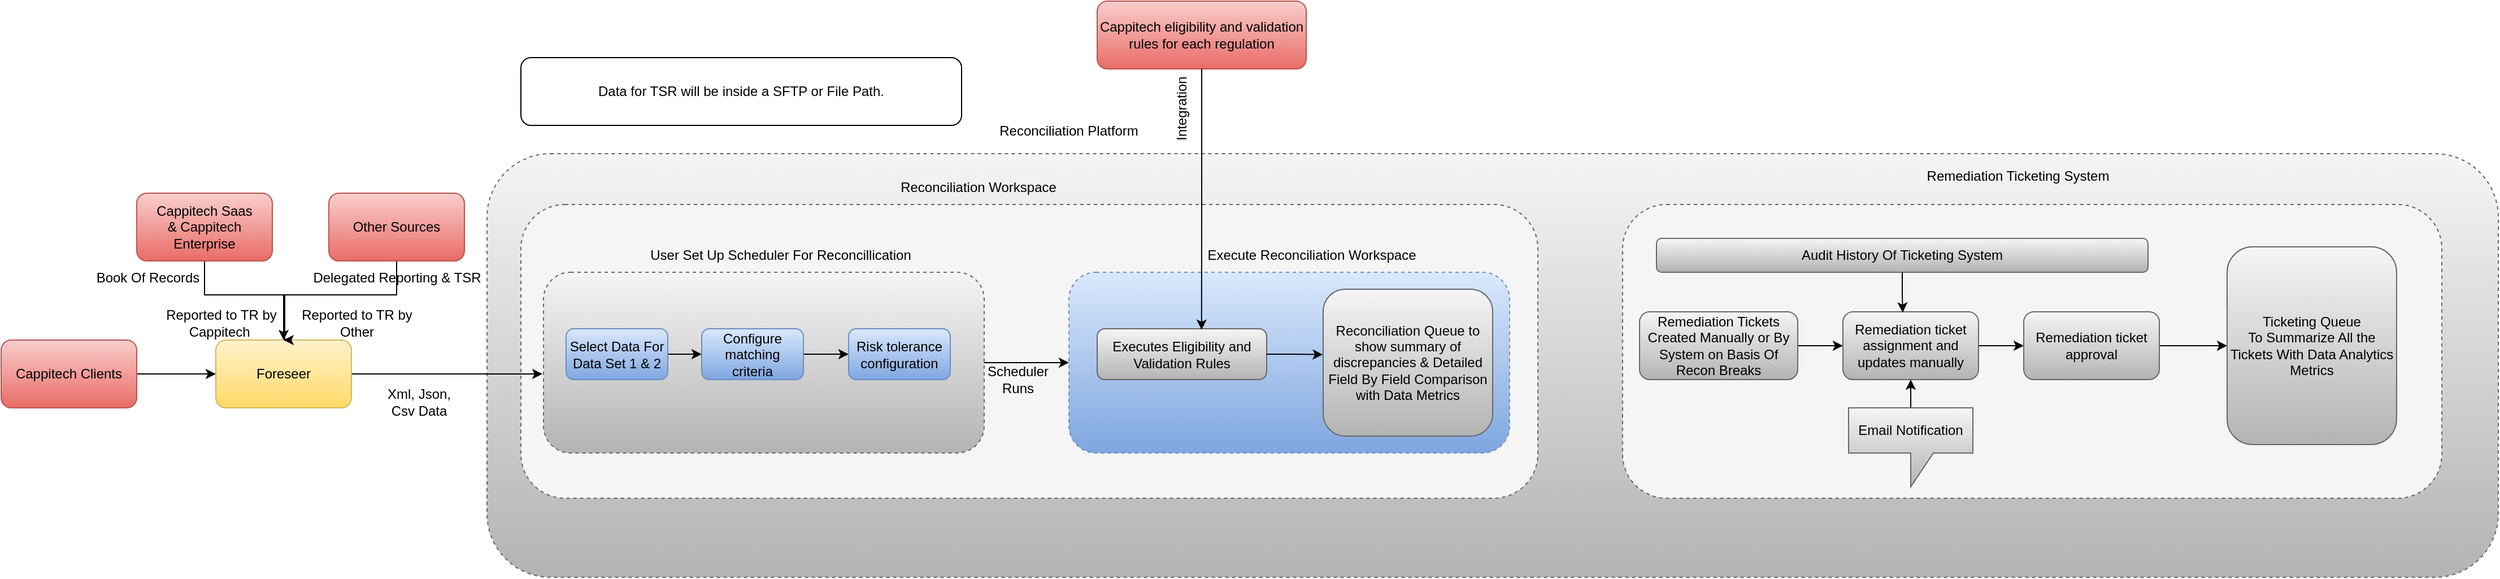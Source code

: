 <mxfile version="24.8.4">
  <diagram name="Page-1" id="kMCLJ4YlM0XCs6ahDj28">
    <mxGraphModel dx="1980" dy="1462" grid="1" gridSize="10" guides="1" tooltips="1" connect="1" arrows="1" fold="1" page="1" pageScale="1" pageWidth="850" pageHeight="1100" math="0" shadow="0">
      <root>
        <mxCell id="0" />
        <mxCell id="1" parent="0" />
        <mxCell id="MBWIw181q72L8Iw8k_BT-63" value="" style="rounded=1;whiteSpace=wrap;html=1;dashed=1;fillColor=#f5f5f5;strokeColor=#666666;gradientColor=#b3b3b3;" vertex="1" parent="1">
          <mxGeometry x="120" y="5" width="1780" height="375" as="geometry" />
        </mxCell>
        <mxCell id="MBWIw181q72L8Iw8k_BT-1" value="" style="rounded=1;whiteSpace=wrap;html=1;dashed=1;strokeWidth=1;fillColor=#f5f5f5;fontColor=#333333;strokeColor=#666666;" vertex="1" parent="1">
          <mxGeometry x="150" y="50" width="900" height="260" as="geometry" />
        </mxCell>
        <mxCell id="MBWIw181q72L8Iw8k_BT-3" value="Reconciliation Platform" style="text;html=1;align=center;verticalAlign=middle;whiteSpace=wrap;rounded=0;" vertex="1" parent="1">
          <mxGeometry x="550" y="-30" width="170" height="30" as="geometry" />
        </mxCell>
        <mxCell id="MBWIw181q72L8Iw8k_BT-16" style="edgeStyle=orthogonalEdgeStyle;rounded=0;orthogonalLoop=1;jettySize=auto;html=1;" edge="1" parent="1" source="MBWIw181q72L8Iw8k_BT-4">
          <mxGeometry relative="1" as="geometry">
            <mxPoint x="169" y="200" as="targetPoint" />
          </mxGeometry>
        </mxCell>
        <mxCell id="MBWIw181q72L8Iw8k_BT-4" value="Foreseer" style="rounded=1;whiteSpace=wrap;html=1;fillColor=#fff2cc;gradientColor=#ffd966;strokeColor=#d6b656;" vertex="1" parent="1">
          <mxGeometry x="-120" y="170" width="120" height="60" as="geometry" />
        </mxCell>
        <mxCell id="MBWIw181q72L8Iw8k_BT-7" value="Xml, Json, Csv Data" style="text;html=1;align=center;verticalAlign=middle;whiteSpace=wrap;rounded=0;" vertex="1" parent="1">
          <mxGeometry x="20" y="210" width="80" height="30" as="geometry" />
        </mxCell>
        <mxCell id="MBWIw181q72L8Iw8k_BT-9" style="edgeStyle=orthogonalEdgeStyle;rounded=0;orthogonalLoop=1;jettySize=auto;html=1;entryX=0.5;entryY=0;entryDx=0;entryDy=0;" edge="1" parent="1" source="MBWIw181q72L8Iw8k_BT-8" target="MBWIw181q72L8Iw8k_BT-4">
          <mxGeometry relative="1" as="geometry">
            <Array as="points">
              <mxPoint x="-130" y="130" />
              <mxPoint x="-60" y="130" />
            </Array>
          </mxGeometry>
        </mxCell>
        <mxCell id="MBWIw181q72L8Iw8k_BT-8" value="Cappitech Saas&lt;div&gt;&amp;amp; Cappitech Enterprise&lt;/div&gt;" style="rounded=1;whiteSpace=wrap;html=1;fillColor=#f8cecc;gradientColor=#ea6b66;strokeColor=#b85450;" vertex="1" parent="1">
          <mxGeometry x="-190" y="40" width="120" height="60" as="geometry" />
        </mxCell>
        <mxCell id="MBWIw181q72L8Iw8k_BT-11" style="edgeStyle=orthogonalEdgeStyle;rounded=0;orthogonalLoop=1;jettySize=auto;html=1;" edge="1" parent="1" source="MBWIw181q72L8Iw8k_BT-10">
          <mxGeometry relative="1" as="geometry">
            <mxPoint x="-60" y="170" as="targetPoint" />
            <Array as="points">
              <mxPoint x="40" y="130" />
              <mxPoint x="-59" y="130" />
            </Array>
          </mxGeometry>
        </mxCell>
        <mxCell id="MBWIw181q72L8Iw8k_BT-10" value="Other Sources" style="rounded=1;whiteSpace=wrap;html=1;fillColor=#f8cecc;strokeColor=#b85450;gradientColor=#ea6b66;" vertex="1" parent="1">
          <mxGeometry x="-20" y="40" width="120" height="60" as="geometry" />
        </mxCell>
        <mxCell id="MBWIw181q72L8Iw8k_BT-12" value="" style="rounded=1;whiteSpace=wrap;html=1;dashed=1;fillColor=#f5f5f5;fontColor=#333333;strokeColor=#666666;" vertex="1" parent="1">
          <mxGeometry x="1125" y="50" width="725" height="260" as="geometry" />
        </mxCell>
        <mxCell id="MBWIw181q72L8Iw8k_BT-13" value="Reconciliation Workspace" style="text;html=1;align=center;verticalAlign=middle;whiteSpace=wrap;rounded=0;" vertex="1" parent="1">
          <mxGeometry x="470" y="20" width="170" height="30" as="geometry" />
        </mxCell>
        <mxCell id="MBWIw181q72L8Iw8k_BT-14" value="Remediation Ticketing System" style="text;html=1;align=center;verticalAlign=middle;whiteSpace=wrap;rounded=0;" vertex="1" parent="1">
          <mxGeometry x="1390" y="10" width="170" height="30" as="geometry" />
        </mxCell>
        <mxCell id="MBWIw181q72L8Iw8k_BT-18" value="Book Of Records" style="text;html=1;align=center;verticalAlign=middle;whiteSpace=wrap;rounded=0;" vertex="1" parent="1">
          <mxGeometry x="-230" y="100" width="100" height="30" as="geometry" />
        </mxCell>
        <mxCell id="MBWIw181q72L8Iw8k_BT-19" value="Reported to TR by Cappitech&amp;nbsp;" style="text;html=1;align=center;verticalAlign=middle;whiteSpace=wrap;rounded=0;" vertex="1" parent="1">
          <mxGeometry x="-180" y="140" width="130" height="30" as="geometry" />
        </mxCell>
        <mxCell id="MBWIw181q72L8Iw8k_BT-20" value="Delegated Reporting&amp;nbsp;&lt;span style=&quot;background-color: initial;&quot;&gt;&amp;amp; TSR&lt;/span&gt;" style="text;html=1;align=center;verticalAlign=middle;whiteSpace=wrap;rounded=0;" vertex="1" parent="1">
          <mxGeometry x="-42.5" y="100" width="165" height="30" as="geometry" />
        </mxCell>
        <mxCell id="MBWIw181q72L8Iw8k_BT-21" value="Reported to TR by Other" style="text;html=1;align=center;verticalAlign=middle;whiteSpace=wrap;rounded=0;" vertex="1" parent="1">
          <mxGeometry x="-60" y="140" width="130" height="30" as="geometry" />
        </mxCell>
        <mxCell id="MBWIw181q72L8Iw8k_BT-32" style="edgeStyle=orthogonalEdgeStyle;rounded=0;orthogonalLoop=1;jettySize=auto;html=1;entryX=0;entryY=0.5;entryDx=0;entryDy=0;" edge="1" parent="1" source="MBWIw181q72L8Iw8k_BT-2" target="MBWIw181q72L8Iw8k_BT-31">
          <mxGeometry relative="1" as="geometry" />
        </mxCell>
        <mxCell id="MBWIw181q72L8Iw8k_BT-2" value="" style="rounded=1;whiteSpace=wrap;html=1;dashed=1;fillColor=#f5f5f5;gradientColor=#b3b3b3;strokeColor=#666666;" vertex="1" parent="1">
          <mxGeometry x="170" y="110" width="390" height="160" as="geometry" />
        </mxCell>
        <mxCell id="MBWIw181q72L8Iw8k_BT-27" style="edgeStyle=orthogonalEdgeStyle;rounded=0;orthogonalLoop=1;jettySize=auto;html=1;entryX=0;entryY=0.5;entryDx=0;entryDy=0;" edge="1" parent="1" source="MBWIw181q72L8Iw8k_BT-22" target="MBWIw181q72L8Iw8k_BT-23">
          <mxGeometry relative="1" as="geometry" />
        </mxCell>
        <mxCell id="MBWIw181q72L8Iw8k_BT-22" value="Select Data F&lt;span style=&quot;background-color: initial;&quot;&gt;or&lt;/span&gt;&lt;div&gt;Data Set 1 &amp;amp; 2&lt;/div&gt;" style="rounded=1;whiteSpace=wrap;html=1;fillColor=#dae8fc;gradientColor=#7ea6e0;strokeColor=#6c8ebf;" vertex="1" parent="1">
          <mxGeometry x="190" y="160" width="90" height="45" as="geometry" />
        </mxCell>
        <mxCell id="MBWIw181q72L8Iw8k_BT-29" style="edgeStyle=orthogonalEdgeStyle;rounded=0;orthogonalLoop=1;jettySize=auto;html=1;entryX=0;entryY=0.5;entryDx=0;entryDy=0;" edge="1" parent="1" source="MBWIw181q72L8Iw8k_BT-23" target="MBWIw181q72L8Iw8k_BT-24">
          <mxGeometry relative="1" as="geometry" />
        </mxCell>
        <mxCell id="MBWIw181q72L8Iw8k_BT-23" value="Configure matching criteria" style="rounded=1;whiteSpace=wrap;html=1;fillColor=#dae8fc;gradientColor=#7ea6e0;strokeColor=#6c8ebf;" vertex="1" parent="1">
          <mxGeometry x="310" y="160" width="90" height="45" as="geometry" />
        </mxCell>
        <mxCell id="MBWIw181q72L8Iw8k_BT-24" value="Risk tolerance configuration" style="rounded=1;whiteSpace=wrap;html=1;fillColor=#dae8fc;gradientColor=#7ea6e0;strokeColor=#6c8ebf;" vertex="1" parent="1">
          <mxGeometry x="440" y="160" width="90" height="45" as="geometry" />
        </mxCell>
        <mxCell id="MBWIw181q72L8Iw8k_BT-31" value="" style="rounded=1;whiteSpace=wrap;html=1;dashed=1;fillColor=#dae8fc;gradientColor=#7ea6e0;strokeColor=#6c8ebf;" vertex="1" parent="1">
          <mxGeometry x="635" y="110" width="390" height="160" as="geometry" />
        </mxCell>
        <mxCell id="MBWIw181q72L8Iw8k_BT-33" value="User Set Up Scheduler For Reconcillication" style="text;html=1;align=center;verticalAlign=middle;whiteSpace=wrap;rounded=0;" vertex="1" parent="1">
          <mxGeometry x="220" y="80" width="320" height="30" as="geometry" />
        </mxCell>
        <mxCell id="MBWIw181q72L8Iw8k_BT-34" value="Scheduler Runs" style="text;html=1;align=center;verticalAlign=middle;whiteSpace=wrap;rounded=0;" vertex="1" parent="1">
          <mxGeometry x="560" y="190" width="60" height="30" as="geometry" />
        </mxCell>
        <mxCell id="MBWIw181q72L8Iw8k_BT-35" value="Executes&amp;nbsp;Eligibility and Validation Rules" style="rounded=1;whiteSpace=wrap;html=1;fillColor=#f5f5f5;gradientColor=#b3b3b3;strokeColor=#666666;" vertex="1" parent="1">
          <mxGeometry x="660" y="160" width="150" height="45" as="geometry" />
        </mxCell>
        <mxCell id="MBWIw181q72L8Iw8k_BT-36" value="Cappitech eligibility and validation rules for each regulation" style="rounded=1;whiteSpace=wrap;html=1;fillColor=#f8cecc;gradientColor=#ea6b66;strokeColor=#b85450;" vertex="1" parent="1">
          <mxGeometry x="660" y="-130" width="185" height="60" as="geometry" />
        </mxCell>
        <mxCell id="MBWIw181q72L8Iw8k_BT-38" style="edgeStyle=orthogonalEdgeStyle;rounded=0;orthogonalLoop=1;jettySize=auto;html=1;entryX=0.616;entryY=0.018;entryDx=0;entryDy=0;entryPerimeter=0;" edge="1" parent="1" source="MBWIw181q72L8Iw8k_BT-36" target="MBWIw181q72L8Iw8k_BT-35">
          <mxGeometry relative="1" as="geometry" />
        </mxCell>
        <mxCell id="MBWIw181q72L8Iw8k_BT-39" value="Integration" style="text;html=1;align=center;verticalAlign=middle;whiteSpace=wrap;rounded=0;rotation=-90;" vertex="1" parent="1">
          <mxGeometry x="705" y="-50" width="60" height="30" as="geometry" />
        </mxCell>
        <mxCell id="MBWIw181q72L8Iw8k_BT-40" value="Execute Reconciliation Workspace" style="text;html=1;align=center;verticalAlign=middle;whiteSpace=wrap;rounded=0;" vertex="1" parent="1">
          <mxGeometry x="740" y="85" width="220" height="20" as="geometry" />
        </mxCell>
        <mxCell id="MBWIw181q72L8Iw8k_BT-41" value="Reconciliation Queue to show summary of discrepancies &amp;amp; Detailed Field By Field Comparison with Data Metrics" style="rounded=1;whiteSpace=wrap;html=1;fillColor=#f5f5f5;gradientColor=#b3b3b3;strokeColor=#666666;" vertex="1" parent="1">
          <mxGeometry x="860" y="125" width="150" height="130" as="geometry" />
        </mxCell>
        <mxCell id="MBWIw181q72L8Iw8k_BT-42" style="edgeStyle=orthogonalEdgeStyle;rounded=0;orthogonalLoop=1;jettySize=auto;html=1;entryX=-0.002;entryY=0.445;entryDx=0;entryDy=0;entryPerimeter=0;" edge="1" parent="1" source="MBWIw181q72L8Iw8k_BT-35" target="MBWIw181q72L8Iw8k_BT-41">
          <mxGeometry relative="1" as="geometry" />
        </mxCell>
        <mxCell id="MBWIw181q72L8Iw8k_BT-46" style="edgeStyle=orthogonalEdgeStyle;rounded=0;orthogonalLoop=1;jettySize=auto;html=1;entryX=0;entryY=0.5;entryDx=0;entryDy=0;" edge="1" parent="1" source="MBWIw181q72L8Iw8k_BT-43" target="MBWIw181q72L8Iw8k_BT-44">
          <mxGeometry relative="1" as="geometry" />
        </mxCell>
        <mxCell id="MBWIw181q72L8Iw8k_BT-43" value="Remediation Tickets Created Manually or By System on Basis Of Recon Breaks" style="rounded=1;whiteSpace=wrap;html=1;fillColor=#f5f5f5;gradientColor=#b3b3b3;strokeColor=#666666;" vertex="1" parent="1">
          <mxGeometry x="1140" y="145" width="140" height="60" as="geometry" />
        </mxCell>
        <mxCell id="MBWIw181q72L8Iw8k_BT-47" style="edgeStyle=orthogonalEdgeStyle;rounded=0;orthogonalLoop=1;jettySize=auto;html=1;entryX=0;entryY=0.5;entryDx=0;entryDy=0;" edge="1" parent="1" source="MBWIw181q72L8Iw8k_BT-44" target="MBWIw181q72L8Iw8k_BT-45">
          <mxGeometry relative="1" as="geometry" />
        </mxCell>
        <mxCell id="MBWIw181q72L8Iw8k_BT-44" value="Remediation ticket assignment and updates manually" style="rounded=1;whiteSpace=wrap;html=1;fillColor=#f5f5f5;gradientColor=#b3b3b3;strokeColor=#666666;" vertex="1" parent="1">
          <mxGeometry x="1320" y="145" width="120" height="60" as="geometry" />
        </mxCell>
        <mxCell id="MBWIw181q72L8Iw8k_BT-49" style="edgeStyle=orthogonalEdgeStyle;rounded=0;orthogonalLoop=1;jettySize=auto;html=1;entryX=0;entryY=0.5;entryDx=0;entryDy=0;" edge="1" parent="1" source="MBWIw181q72L8Iw8k_BT-45" target="MBWIw181q72L8Iw8k_BT-48">
          <mxGeometry relative="1" as="geometry" />
        </mxCell>
        <mxCell id="MBWIw181q72L8Iw8k_BT-45" value="Remediation ticket approval" style="rounded=1;whiteSpace=wrap;html=1;fillColor=#f5f5f5;gradientColor=#b3b3b3;strokeColor=#666666;" vertex="1" parent="1">
          <mxGeometry x="1480" y="145" width="120" height="60" as="geometry" />
        </mxCell>
        <mxCell id="MBWIw181q72L8Iw8k_BT-48" value="Ticketing Queue&lt;div&gt;To Summarize All the Tickets With Data Analytics Metrics&lt;/div&gt;" style="rounded=1;whiteSpace=wrap;html=1;fillColor=#f5f5f5;gradientColor=#b3b3b3;strokeColor=#666666;" vertex="1" parent="1">
          <mxGeometry x="1660" y="87.5" width="150" height="175" as="geometry" />
        </mxCell>
        <mxCell id="MBWIw181q72L8Iw8k_BT-59" style="edgeStyle=orthogonalEdgeStyle;rounded=0;orthogonalLoop=1;jettySize=auto;html=1;entryX=0.5;entryY=1;entryDx=0;entryDy=0;" edge="1" parent="1" source="MBWIw181q72L8Iw8k_BT-58" target="MBWIw181q72L8Iw8k_BT-44">
          <mxGeometry relative="1" as="geometry" />
        </mxCell>
        <mxCell id="MBWIw181q72L8Iw8k_BT-58" value="Email Notification" style="shape=callout;whiteSpace=wrap;html=1;perimeter=calloutPerimeter;fillColor=#f5f5f5;gradientColor=#b3b3b3;strokeColor=#666666;" vertex="1" parent="1">
          <mxGeometry x="1325" y="230" width="110" height="70" as="geometry" />
        </mxCell>
        <mxCell id="MBWIw181q72L8Iw8k_BT-60" value="Audit History Of Ticketing System" style="rounded=1;whiteSpace=wrap;html=1;fillColor=#f5f5f5;gradientColor=#b3b3b3;strokeColor=#666666;" vertex="1" parent="1">
          <mxGeometry x="1155" y="80" width="435" height="30" as="geometry" />
        </mxCell>
        <mxCell id="MBWIw181q72L8Iw8k_BT-62" style="edgeStyle=orthogonalEdgeStyle;rounded=0;orthogonalLoop=1;jettySize=auto;html=1;entryX=0.441;entryY=0.011;entryDx=0;entryDy=0;entryPerimeter=0;" edge="1" parent="1" source="MBWIw181q72L8Iw8k_BT-60" target="MBWIw181q72L8Iw8k_BT-44">
          <mxGeometry relative="1" as="geometry" />
        </mxCell>
        <mxCell id="MBWIw181q72L8Iw8k_BT-65" style="edgeStyle=orthogonalEdgeStyle;rounded=0;orthogonalLoop=1;jettySize=auto;html=1;entryX=0;entryY=0.5;entryDx=0;entryDy=0;" edge="1" parent="1" source="MBWIw181q72L8Iw8k_BT-64" target="MBWIw181q72L8Iw8k_BT-4">
          <mxGeometry relative="1" as="geometry" />
        </mxCell>
        <mxCell id="MBWIw181q72L8Iw8k_BT-64" value="Cappitech Clients" style="rounded=1;whiteSpace=wrap;html=1;fillColor=#f8cecc;strokeColor=#b85450;gradientColor=#ea6b66;" vertex="1" parent="1">
          <mxGeometry x="-310" y="170" width="120" height="60" as="geometry" />
        </mxCell>
        <mxCell id="MBWIw181q72L8Iw8k_BT-67" value="Data for TSR will be inside a SFTP or File Path." style="rounded=1;whiteSpace=wrap;html=1;" vertex="1" parent="1">
          <mxGeometry x="150" y="-80" width="390" height="60" as="geometry" />
        </mxCell>
      </root>
    </mxGraphModel>
  </diagram>
</mxfile>
